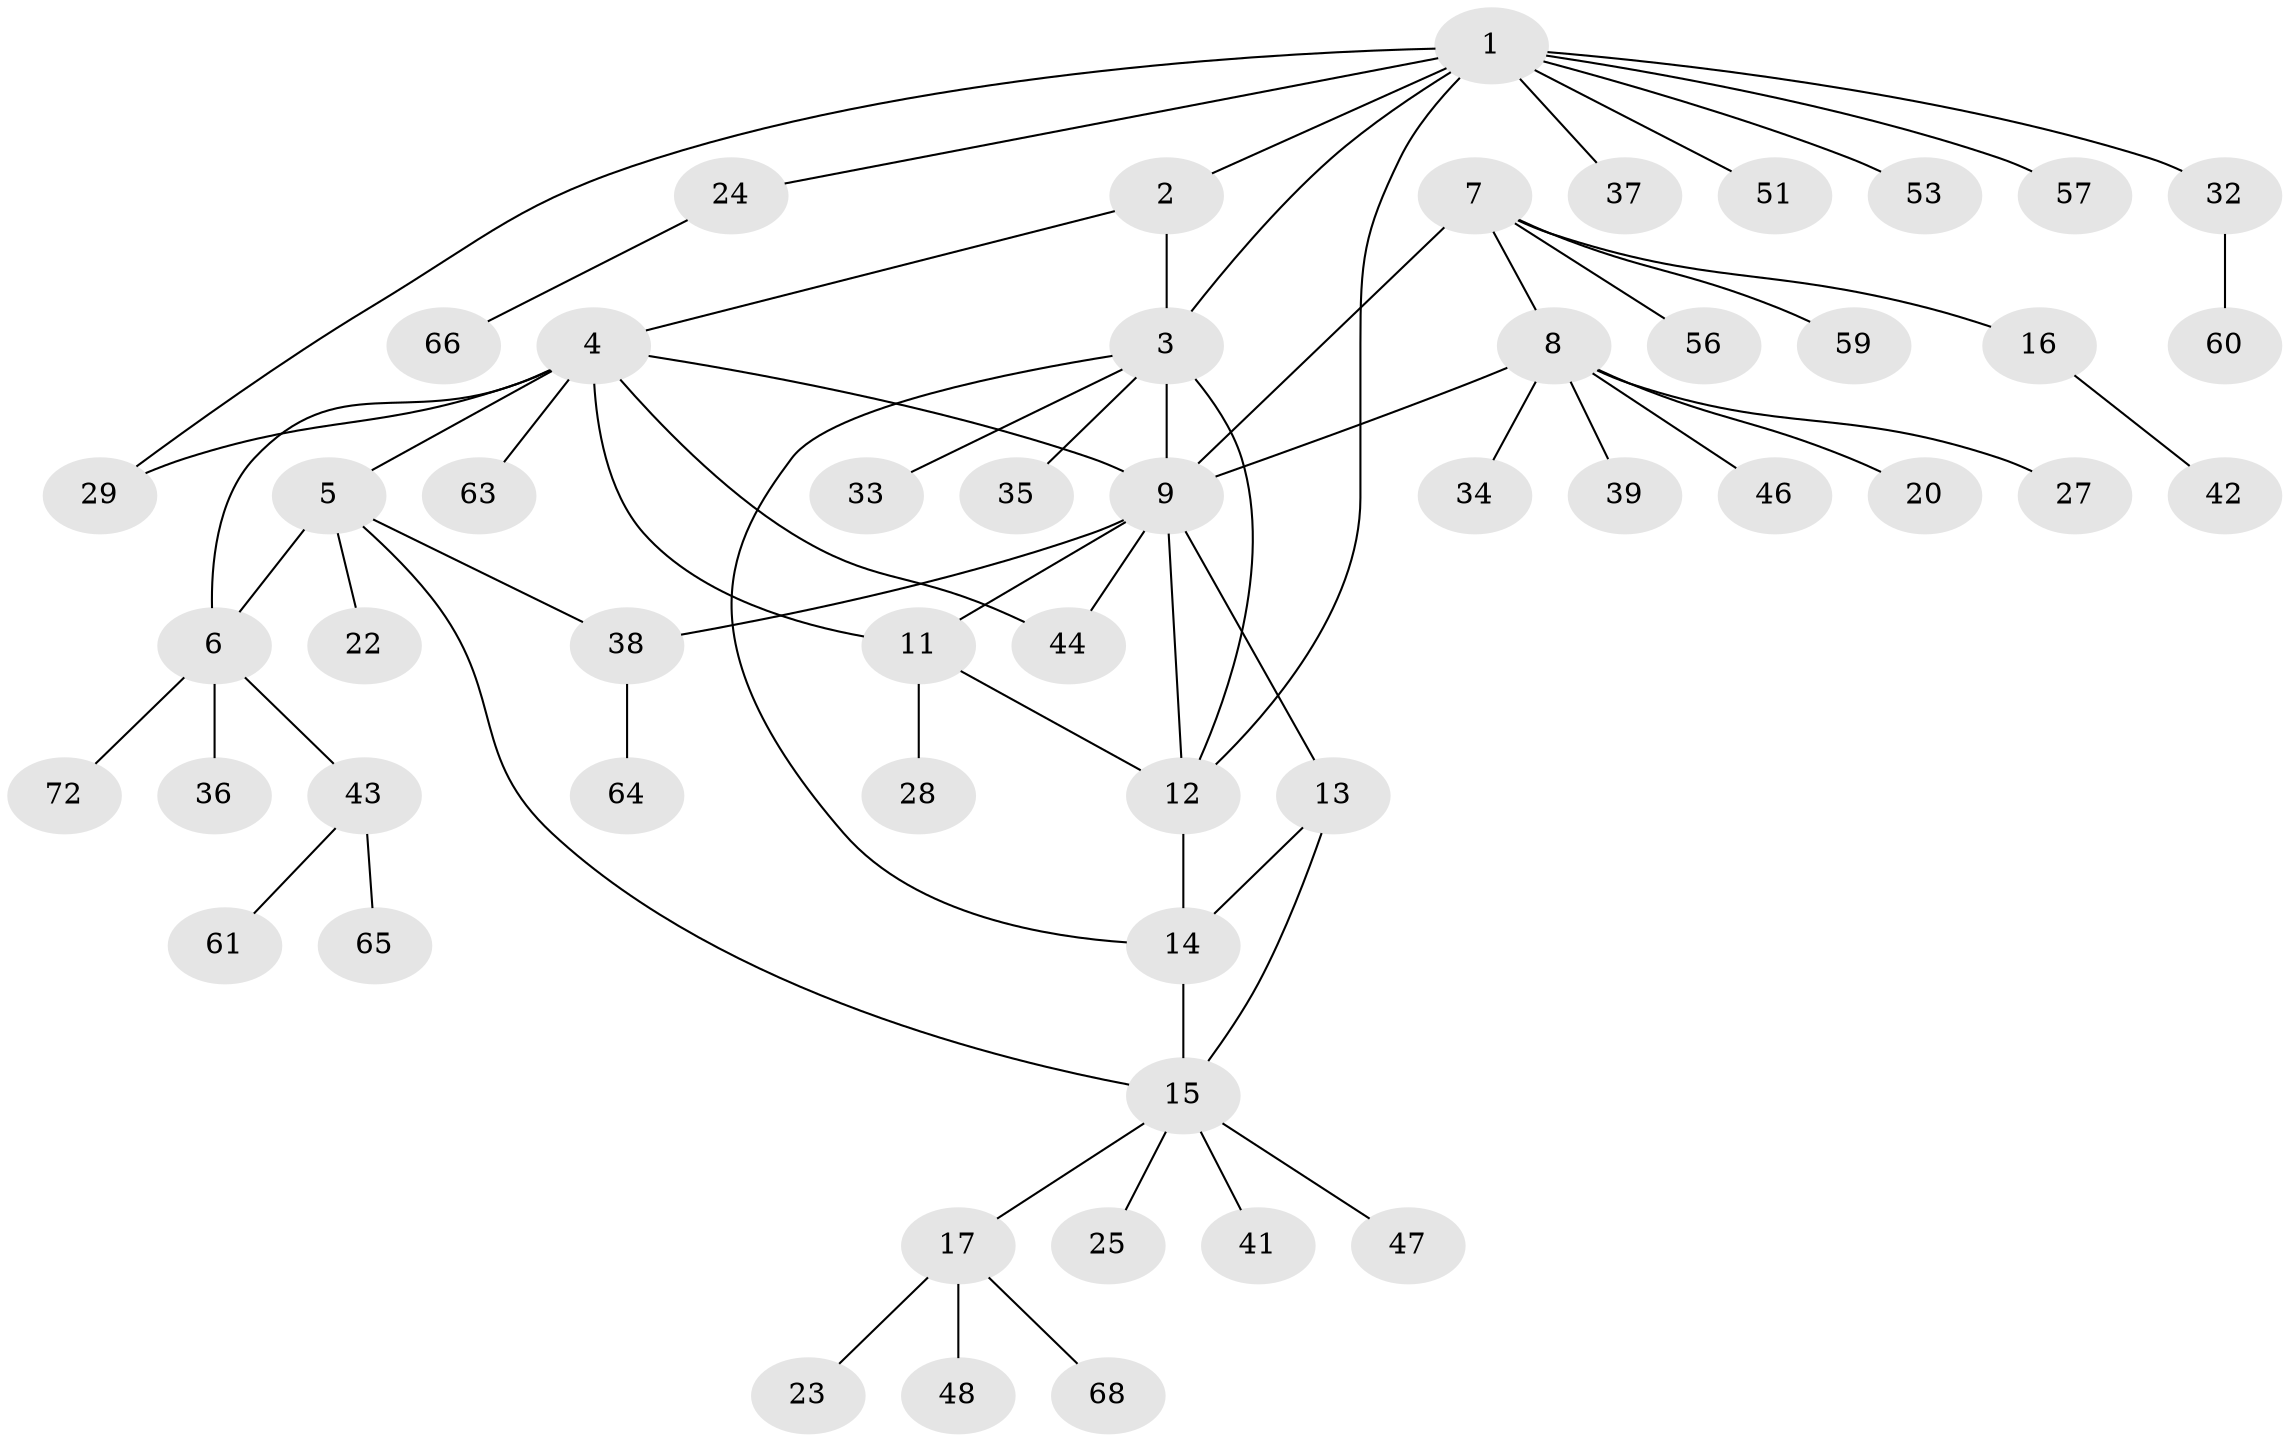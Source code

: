 // Generated by graph-tools (version 1.1) at 2025/52/02/27/25 19:52:16]
// undirected, 52 vertices, 66 edges
graph export_dot {
graph [start="1"]
  node [color=gray90,style=filled];
  1 [super="+45"];
  2;
  3 [super="+18"];
  4 [super="+30"];
  5 [super="+69"];
  6 [super="+49"];
  7 [super="+55"];
  8 [super="+19"];
  9 [super="+10"];
  11 [super="+54"];
  12 [super="+62"];
  13;
  14 [super="+67"];
  15 [super="+31"];
  16;
  17 [super="+21"];
  20;
  22;
  23;
  24 [super="+26"];
  25;
  27;
  28 [super="+71"];
  29 [super="+40"];
  32 [super="+52"];
  33;
  34;
  35;
  36 [super="+70"];
  37;
  38 [super="+50"];
  39;
  41 [super="+73"];
  42;
  43 [super="+58"];
  44;
  46;
  47;
  48;
  51;
  53;
  56;
  57;
  59;
  60;
  61;
  63;
  64;
  65;
  66;
  68;
  72;
  1 -- 2;
  1 -- 3;
  1 -- 12;
  1 -- 24;
  1 -- 29;
  1 -- 32;
  1 -- 37;
  1 -- 51;
  1 -- 53;
  1 -- 57;
  2 -- 3;
  2 -- 4;
  3 -- 9 [weight=2];
  3 -- 14;
  3 -- 12;
  3 -- 33;
  3 -- 35;
  4 -- 5;
  4 -- 6;
  4 -- 9;
  4 -- 11;
  4 -- 44;
  4 -- 63;
  4 -- 29;
  5 -- 6;
  5 -- 15;
  5 -- 22;
  5 -- 38;
  6 -- 36;
  6 -- 43;
  6 -- 72;
  7 -- 8;
  7 -- 9;
  7 -- 16;
  7 -- 56;
  7 -- 59;
  8 -- 9;
  8 -- 20;
  8 -- 27;
  8 -- 34;
  8 -- 46;
  8 -- 39;
  9 -- 13;
  9 -- 44;
  9 -- 38;
  9 -- 11;
  9 -- 12;
  11 -- 12;
  11 -- 28;
  12 -- 14;
  13 -- 14;
  13 -- 15;
  14 -- 15;
  15 -- 17;
  15 -- 25;
  15 -- 41;
  15 -- 47;
  16 -- 42;
  17 -- 23;
  17 -- 68;
  17 -- 48;
  24 -- 66;
  32 -- 60;
  38 -- 64;
  43 -- 61;
  43 -- 65;
}
